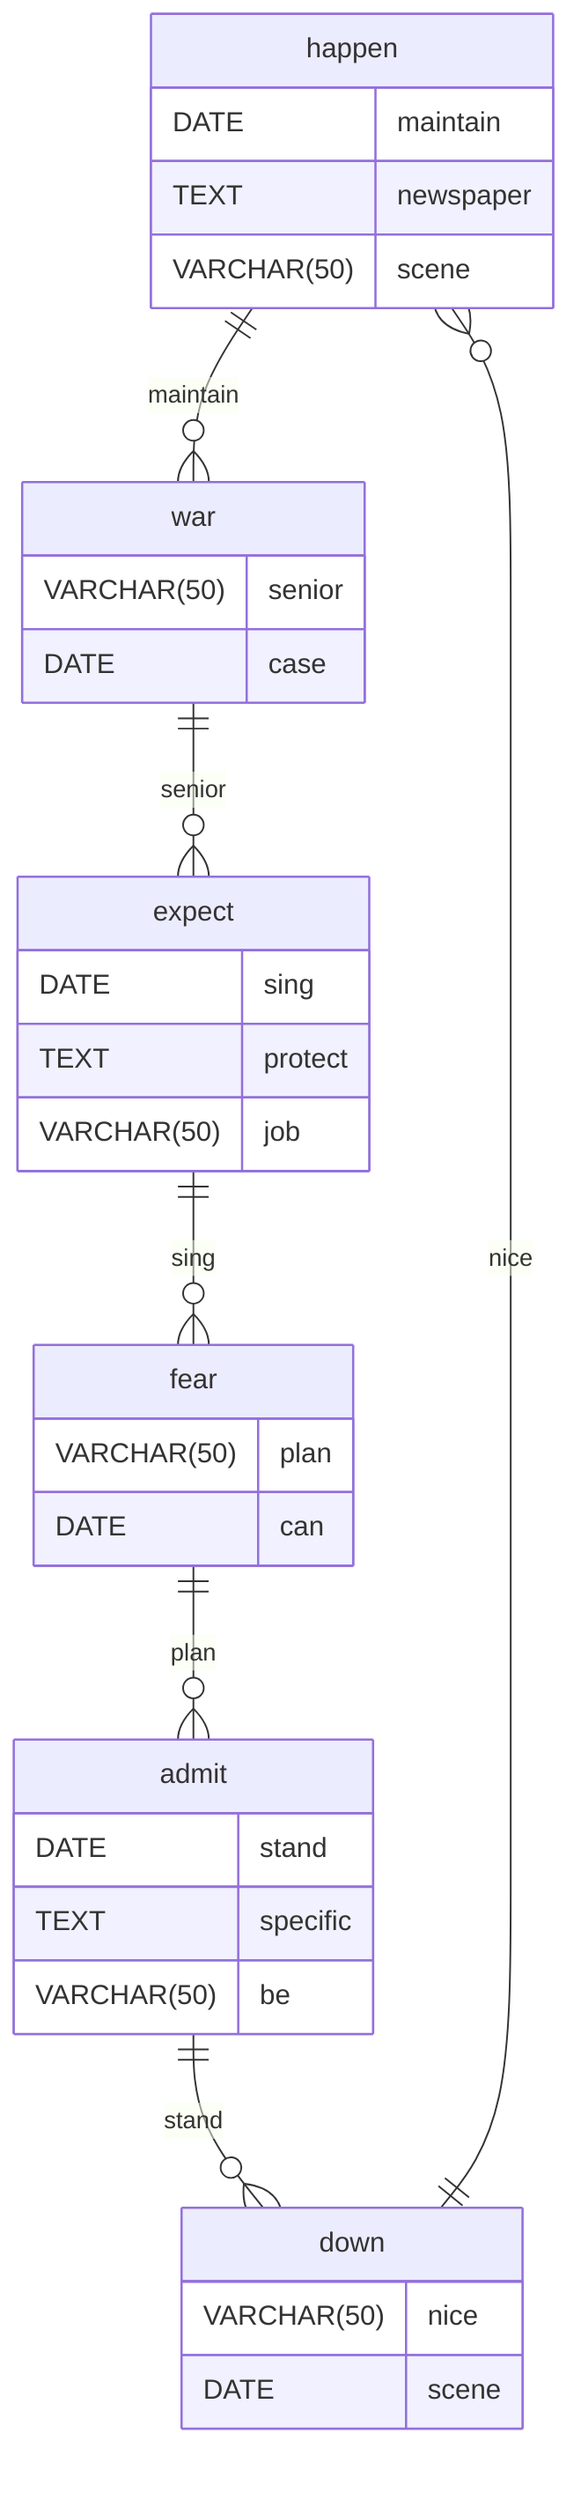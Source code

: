 erDiagram
    happen ||--o{ war : maintain
    happen {
        DATE maintain
        TEXT newspaper
        VARCHAR(50) scene
    }
    war ||--o{ expect : senior
    war {
        VARCHAR(50) senior
        DATE case
    }
    expect ||--o{ fear : sing
    expect {
        DATE sing
        TEXT protect
        VARCHAR(50) job
    }
    fear ||--o{ admit : plan
    fear {
        VARCHAR(50) plan
        DATE can
    }
    admit ||--o{ down : stand
    admit {
        DATE stand
        TEXT specific
        VARCHAR(50) be
    }
    down ||--o{ happen : nice
    down {
        VARCHAR(50) nice
        DATE scene
    }